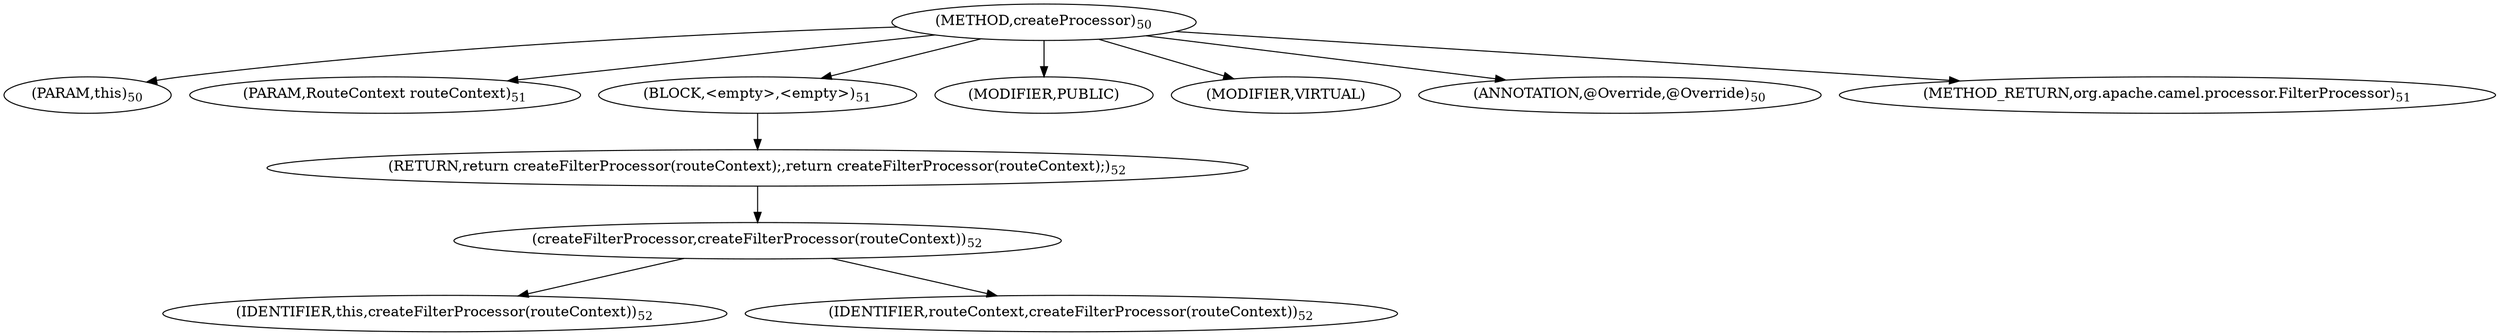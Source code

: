 digraph "createProcessor" {  
"54" [label = <(METHOD,createProcessor)<SUB>50</SUB>> ]
"11" [label = <(PARAM,this)<SUB>50</SUB>> ]
"55" [label = <(PARAM,RouteContext routeContext)<SUB>51</SUB>> ]
"56" [label = <(BLOCK,&lt;empty&gt;,&lt;empty&gt;)<SUB>51</SUB>> ]
"57" [label = <(RETURN,return createFilterProcessor(routeContext);,return createFilterProcessor(routeContext);)<SUB>52</SUB>> ]
"58" [label = <(createFilterProcessor,createFilterProcessor(routeContext))<SUB>52</SUB>> ]
"10" [label = <(IDENTIFIER,this,createFilterProcessor(routeContext))<SUB>52</SUB>> ]
"59" [label = <(IDENTIFIER,routeContext,createFilterProcessor(routeContext))<SUB>52</SUB>> ]
"60" [label = <(MODIFIER,PUBLIC)> ]
"61" [label = <(MODIFIER,VIRTUAL)> ]
"62" [label = <(ANNOTATION,@Override,@Override)<SUB>50</SUB>> ]
"63" [label = <(METHOD_RETURN,org.apache.camel.processor.FilterProcessor)<SUB>51</SUB>> ]
  "54" -> "11" 
  "54" -> "55" 
  "54" -> "56" 
  "54" -> "60" 
  "54" -> "61" 
  "54" -> "62" 
  "54" -> "63" 
  "56" -> "57" 
  "57" -> "58" 
  "58" -> "10" 
  "58" -> "59" 
}
